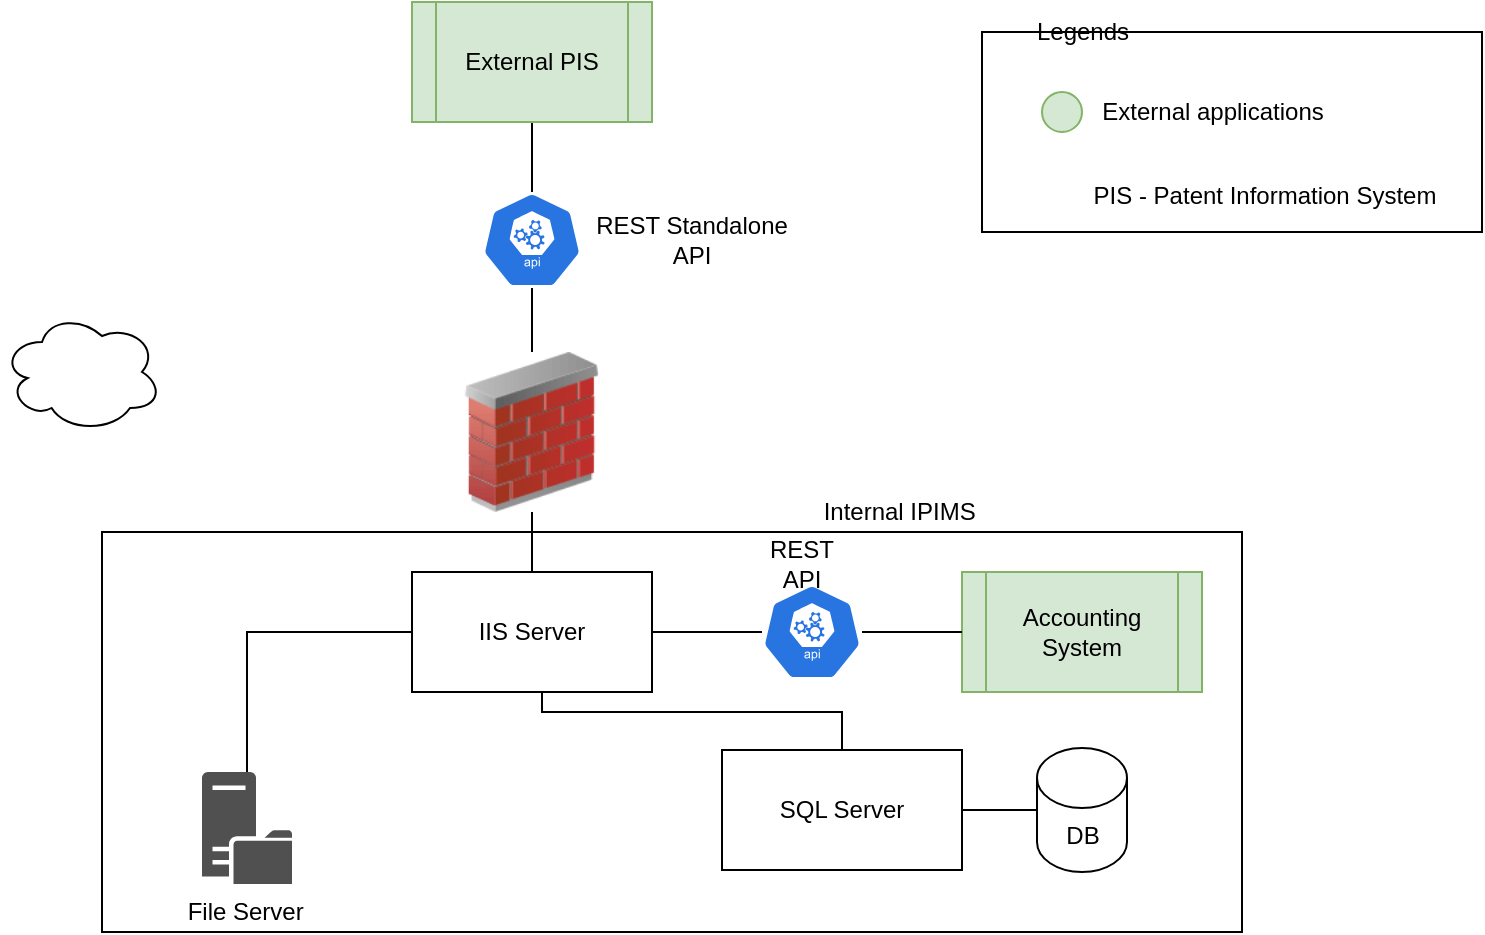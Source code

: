 <mxfile version="13.7.5" type="github">
  <diagram id="2KMXuAgvX8xEGEAA6Z5m" name="Page-1">
    <mxGraphModel dx="1038" dy="580" grid="1" gridSize="10" guides="1" tooltips="1" connect="1" arrows="1" fold="1" page="1" pageScale="1" pageWidth="850" pageHeight="1100" math="0" shadow="0">
      <root>
        <mxCell id="0" />
        <mxCell id="1" parent="0" />
        <mxCell id="Hkijxu48sjIsFYu6_-Ox-6" value="" style="rounded=0;whiteSpace=wrap;html=1;" vertex="1" parent="1">
          <mxGeometry x="520" y="40" width="250" height="100" as="geometry" />
        </mxCell>
        <mxCell id="OFsbW1zccJxdHgrxnNsy-5" style="edgeStyle=orthogonalEdgeStyle;rounded=0;orthogonalLoop=1;jettySize=auto;html=1;entryX=0.5;entryY=0;entryDx=0;entryDy=0;entryPerimeter=0;endArrow=none;endFill=0;" parent="1" source="OFsbW1zccJxdHgrxnNsy-2" target="OFsbW1zccJxdHgrxnNsy-3" edge="1">
          <mxGeometry relative="1" as="geometry" />
        </mxCell>
        <mxCell id="OFsbW1zccJxdHgrxnNsy-2" value="External PIS" style="shape=process;whiteSpace=wrap;html=1;backgroundOutline=1;fillColor=#d5e8d4;strokeColor=#82b366;" parent="1" vertex="1">
          <mxGeometry x="235" y="25" width="120" height="60" as="geometry" />
        </mxCell>
        <mxCell id="OFsbW1zccJxdHgrxnNsy-3" value="" style="html=1;dashed=0;whitespace=wrap;fillColor=#2875E2;strokeColor=#ffffff;points=[[0.005,0.63,0],[0.1,0.2,0],[0.9,0.2,0],[0.5,0,0],[0.995,0.63,0],[0.72,0.99,0],[0.5,1,0],[0.28,0.99,0]];shape=mxgraph.kubernetes.icon;prIcon=api" parent="1" vertex="1">
          <mxGeometry x="270" y="120" width="50" height="48" as="geometry" />
        </mxCell>
        <mxCell id="OFsbW1zccJxdHgrxnNsy-6" value="" style="edgeStyle=orthogonalEdgeStyle;rounded=0;orthogonalLoop=1;jettySize=auto;html=1;endArrow=none;endFill=0;" parent="1" source="OFsbW1zccJxdHgrxnNsy-4" target="OFsbW1zccJxdHgrxnNsy-3" edge="1">
          <mxGeometry relative="1" as="geometry" />
        </mxCell>
        <mxCell id="OFsbW1zccJxdHgrxnNsy-4" value="" style="image;html=1;image=img/lib/clip_art/networking/Firewall_02_128x128.png" parent="1" vertex="1">
          <mxGeometry x="255" y="200" width="80" height="80" as="geometry" />
        </mxCell>
        <mxCell id="OFsbW1zccJxdHgrxnNsy-7" value="" style="rounded=0;whiteSpace=wrap;html=1;" parent="1" vertex="1">
          <mxGeometry x="80" y="290" width="570" height="200" as="geometry" />
        </mxCell>
        <mxCell id="OFsbW1zccJxdHgrxnNsy-8" value="Accounting System" style="shape=process;whiteSpace=wrap;html=1;backgroundOutline=1;fillColor=#d5e8d4;strokeColor=#82b366;" parent="1" vertex="1">
          <mxGeometry x="510" y="310" width="120" height="60" as="geometry" />
        </mxCell>
        <mxCell id="OFsbW1zccJxdHgrxnNsy-13" value="" style="edgeStyle=orthogonalEdgeStyle;rounded=0;orthogonalLoop=1;jettySize=auto;html=1;endArrow=none;endFill=0;" parent="1" source="OFsbW1zccJxdHgrxnNsy-9" target="OFsbW1zccJxdHgrxnNsy-10" edge="1">
          <mxGeometry relative="1" as="geometry">
            <Array as="points">
              <mxPoint x="300" y="380" />
              <mxPoint x="450" y="380" />
            </Array>
          </mxGeometry>
        </mxCell>
        <mxCell id="OFsbW1zccJxdHgrxnNsy-17" style="edgeStyle=orthogonalEdgeStyle;rounded=0;orthogonalLoop=1;jettySize=auto;html=1;endArrow=none;endFill=0;" parent="1" source="OFsbW1zccJxdHgrxnNsy-9" target="OFsbW1zccJxdHgrxnNsy-12" edge="1">
          <mxGeometry relative="1" as="geometry" />
        </mxCell>
        <mxCell id="OFsbW1zccJxdHgrxnNsy-20" value="" style="edgeStyle=orthogonalEdgeStyle;rounded=0;orthogonalLoop=1;jettySize=auto;html=1;endArrow=none;endFill=0;" parent="1" source="OFsbW1zccJxdHgrxnNsy-9" target="OFsbW1zccJxdHgrxnNsy-19" edge="1">
          <mxGeometry relative="1" as="geometry" />
        </mxCell>
        <mxCell id="OFsbW1zccJxdHgrxnNsy-9" value="IIS Server" style="rounded=0;whiteSpace=wrap;html=1;" parent="1" vertex="1">
          <mxGeometry x="235" y="310" width="120" height="60" as="geometry" />
        </mxCell>
        <mxCell id="OFsbW1zccJxdHgrxnNsy-22" value="" style="edgeStyle=orthogonalEdgeStyle;rounded=0;orthogonalLoop=1;jettySize=auto;html=1;endArrow=none;endFill=0;" parent="1" source="OFsbW1zccJxdHgrxnNsy-10" target="OFsbW1zccJxdHgrxnNsy-14" edge="1">
          <mxGeometry relative="1" as="geometry" />
        </mxCell>
        <mxCell id="OFsbW1zccJxdHgrxnNsy-10" value="SQL Server" style="rounded=0;whiteSpace=wrap;html=1;" parent="1" vertex="1">
          <mxGeometry x="390" y="399" width="120" height="60" as="geometry" />
        </mxCell>
        <mxCell id="OFsbW1zccJxdHgrxnNsy-11" value="Internal IPIMS&amp;nbsp;" style="text;html=1;align=center;verticalAlign=middle;resizable=0;points=[];autosize=1;" parent="1" vertex="1">
          <mxGeometry x="435" y="270" width="90" height="20" as="geometry" />
        </mxCell>
        <mxCell id="OFsbW1zccJxdHgrxnNsy-12" value="File Server&amp;nbsp;" style="pointerEvents=1;shadow=0;dashed=0;html=1;strokeColor=none;fillColor=#505050;labelPosition=center;verticalLabelPosition=bottom;verticalAlign=top;outlineConnect=0;align=center;shape=mxgraph.office.servers.file_server;" parent="1" vertex="1">
          <mxGeometry x="130" y="410" width="45" height="56" as="geometry" />
        </mxCell>
        <mxCell id="OFsbW1zccJxdHgrxnNsy-14" value="DB" style="shape=cylinder3;whiteSpace=wrap;html=1;boundedLbl=1;backgroundOutline=1;size=15;" parent="1" vertex="1">
          <mxGeometry x="547.5" y="398" width="45" height="62" as="geometry" />
        </mxCell>
        <mxCell id="OFsbW1zccJxdHgrxnNsy-16" style="edgeStyle=orthogonalEdgeStyle;rounded=0;orthogonalLoop=1;jettySize=auto;html=1;entryX=0.5;entryY=0;entryDx=0;entryDy=0;endArrow=none;endFill=0;" parent="1" source="OFsbW1zccJxdHgrxnNsy-4" target="OFsbW1zccJxdHgrxnNsy-9" edge="1">
          <mxGeometry relative="1" as="geometry" />
        </mxCell>
        <mxCell id="OFsbW1zccJxdHgrxnNsy-21" value="" style="edgeStyle=orthogonalEdgeStyle;rounded=0;orthogonalLoop=1;jettySize=auto;html=1;endArrow=none;endFill=0;" parent="1" source="OFsbW1zccJxdHgrxnNsy-19" target="OFsbW1zccJxdHgrxnNsy-8" edge="1">
          <mxGeometry relative="1" as="geometry" />
        </mxCell>
        <mxCell id="OFsbW1zccJxdHgrxnNsy-19" value="" style="html=1;dashed=0;whitespace=wrap;fillColor=#2875E2;strokeColor=#ffffff;points=[[0.005,0.63,0],[0.1,0.2,0],[0.9,0.2,0],[0.5,0,0],[0.995,0.63,0],[0.72,0.99,0],[0.5,1,0],[0.28,0.99,0]];shape=mxgraph.kubernetes.icon;prIcon=api" parent="1" vertex="1">
          <mxGeometry x="410" y="316" width="50" height="48" as="geometry" />
        </mxCell>
        <mxCell id="Hkijxu48sjIsFYu6_-Ox-1" value="REST Standalone API" style="text;html=1;strokeColor=none;fillColor=none;align=center;verticalAlign=middle;whiteSpace=wrap;rounded=0;" vertex="1" parent="1">
          <mxGeometry x="320" y="134" width="110" height="20" as="geometry" />
        </mxCell>
        <mxCell id="Hkijxu48sjIsFYu6_-Ox-2" value="REST API" style="text;html=1;strokeColor=none;fillColor=none;align=center;verticalAlign=middle;whiteSpace=wrap;rounded=0;" vertex="1" parent="1">
          <mxGeometry x="410" y="296" width="40" height="20" as="geometry" />
        </mxCell>
        <mxCell id="Hkijxu48sjIsFYu6_-Ox-3" value="" style="ellipse;whiteSpace=wrap;html=1;aspect=fixed;fillColor=#d5e8d4;strokeColor=#82b366;" vertex="1" parent="1">
          <mxGeometry x="550" y="70" width="20" height="20" as="geometry" />
        </mxCell>
        <mxCell id="Hkijxu48sjIsFYu6_-Ox-4" value="External applications" style="text;html=1;align=center;verticalAlign=middle;resizable=0;points=[];autosize=1;" vertex="1" parent="1">
          <mxGeometry x="570" y="70" width="130" height="20" as="geometry" />
        </mxCell>
        <mxCell id="Hkijxu48sjIsFYu6_-Ox-5" value="PIS - Patent Information System" style="text;html=1;strokeColor=none;fillColor=none;align=center;verticalAlign=middle;whiteSpace=wrap;rounded=0;" vertex="1" parent="1">
          <mxGeometry x="553" y="114" width="217" height="16" as="geometry" />
        </mxCell>
        <mxCell id="Hkijxu48sjIsFYu6_-Ox-7" value="Legends" style="text;html=1;align=center;verticalAlign=middle;resizable=0;points=[];autosize=1;" vertex="1" parent="1">
          <mxGeometry x="540" y="30" width="60" height="20" as="geometry" />
        </mxCell>
        <mxCell id="Hkijxu48sjIsFYu6_-Ox-8" value="" style="ellipse;shape=cloud;whiteSpace=wrap;html=1;" vertex="1" parent="1">
          <mxGeometry x="30" y="180" width="80" height="60" as="geometry" />
        </mxCell>
      </root>
    </mxGraphModel>
  </diagram>
</mxfile>
